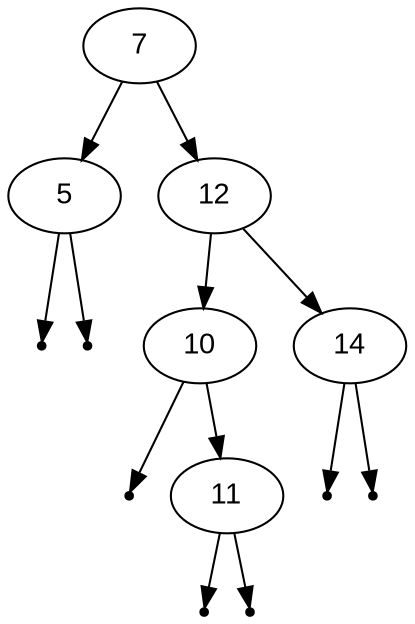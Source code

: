 digraph BST {
    node [fontname="Arial"];
    "7"-> "5";
    null0 [shape=point];
    "5"-> null0;
    null1 [shape=point];
    "5"-> null1;
    "7"-> "12";
    "12"-> "10";
    null2 [shape=point];
    "10"-> null2;
    "10"-> "11";
    null3 [shape=point];
    "11"-> null3;
    null4 [shape=point];
    "11"-> null4;
    "12"-> "14";
    null5 [shape=point];
    "14"-> null5;
    null6 [shape=point];
    "14"-> null6;
}
